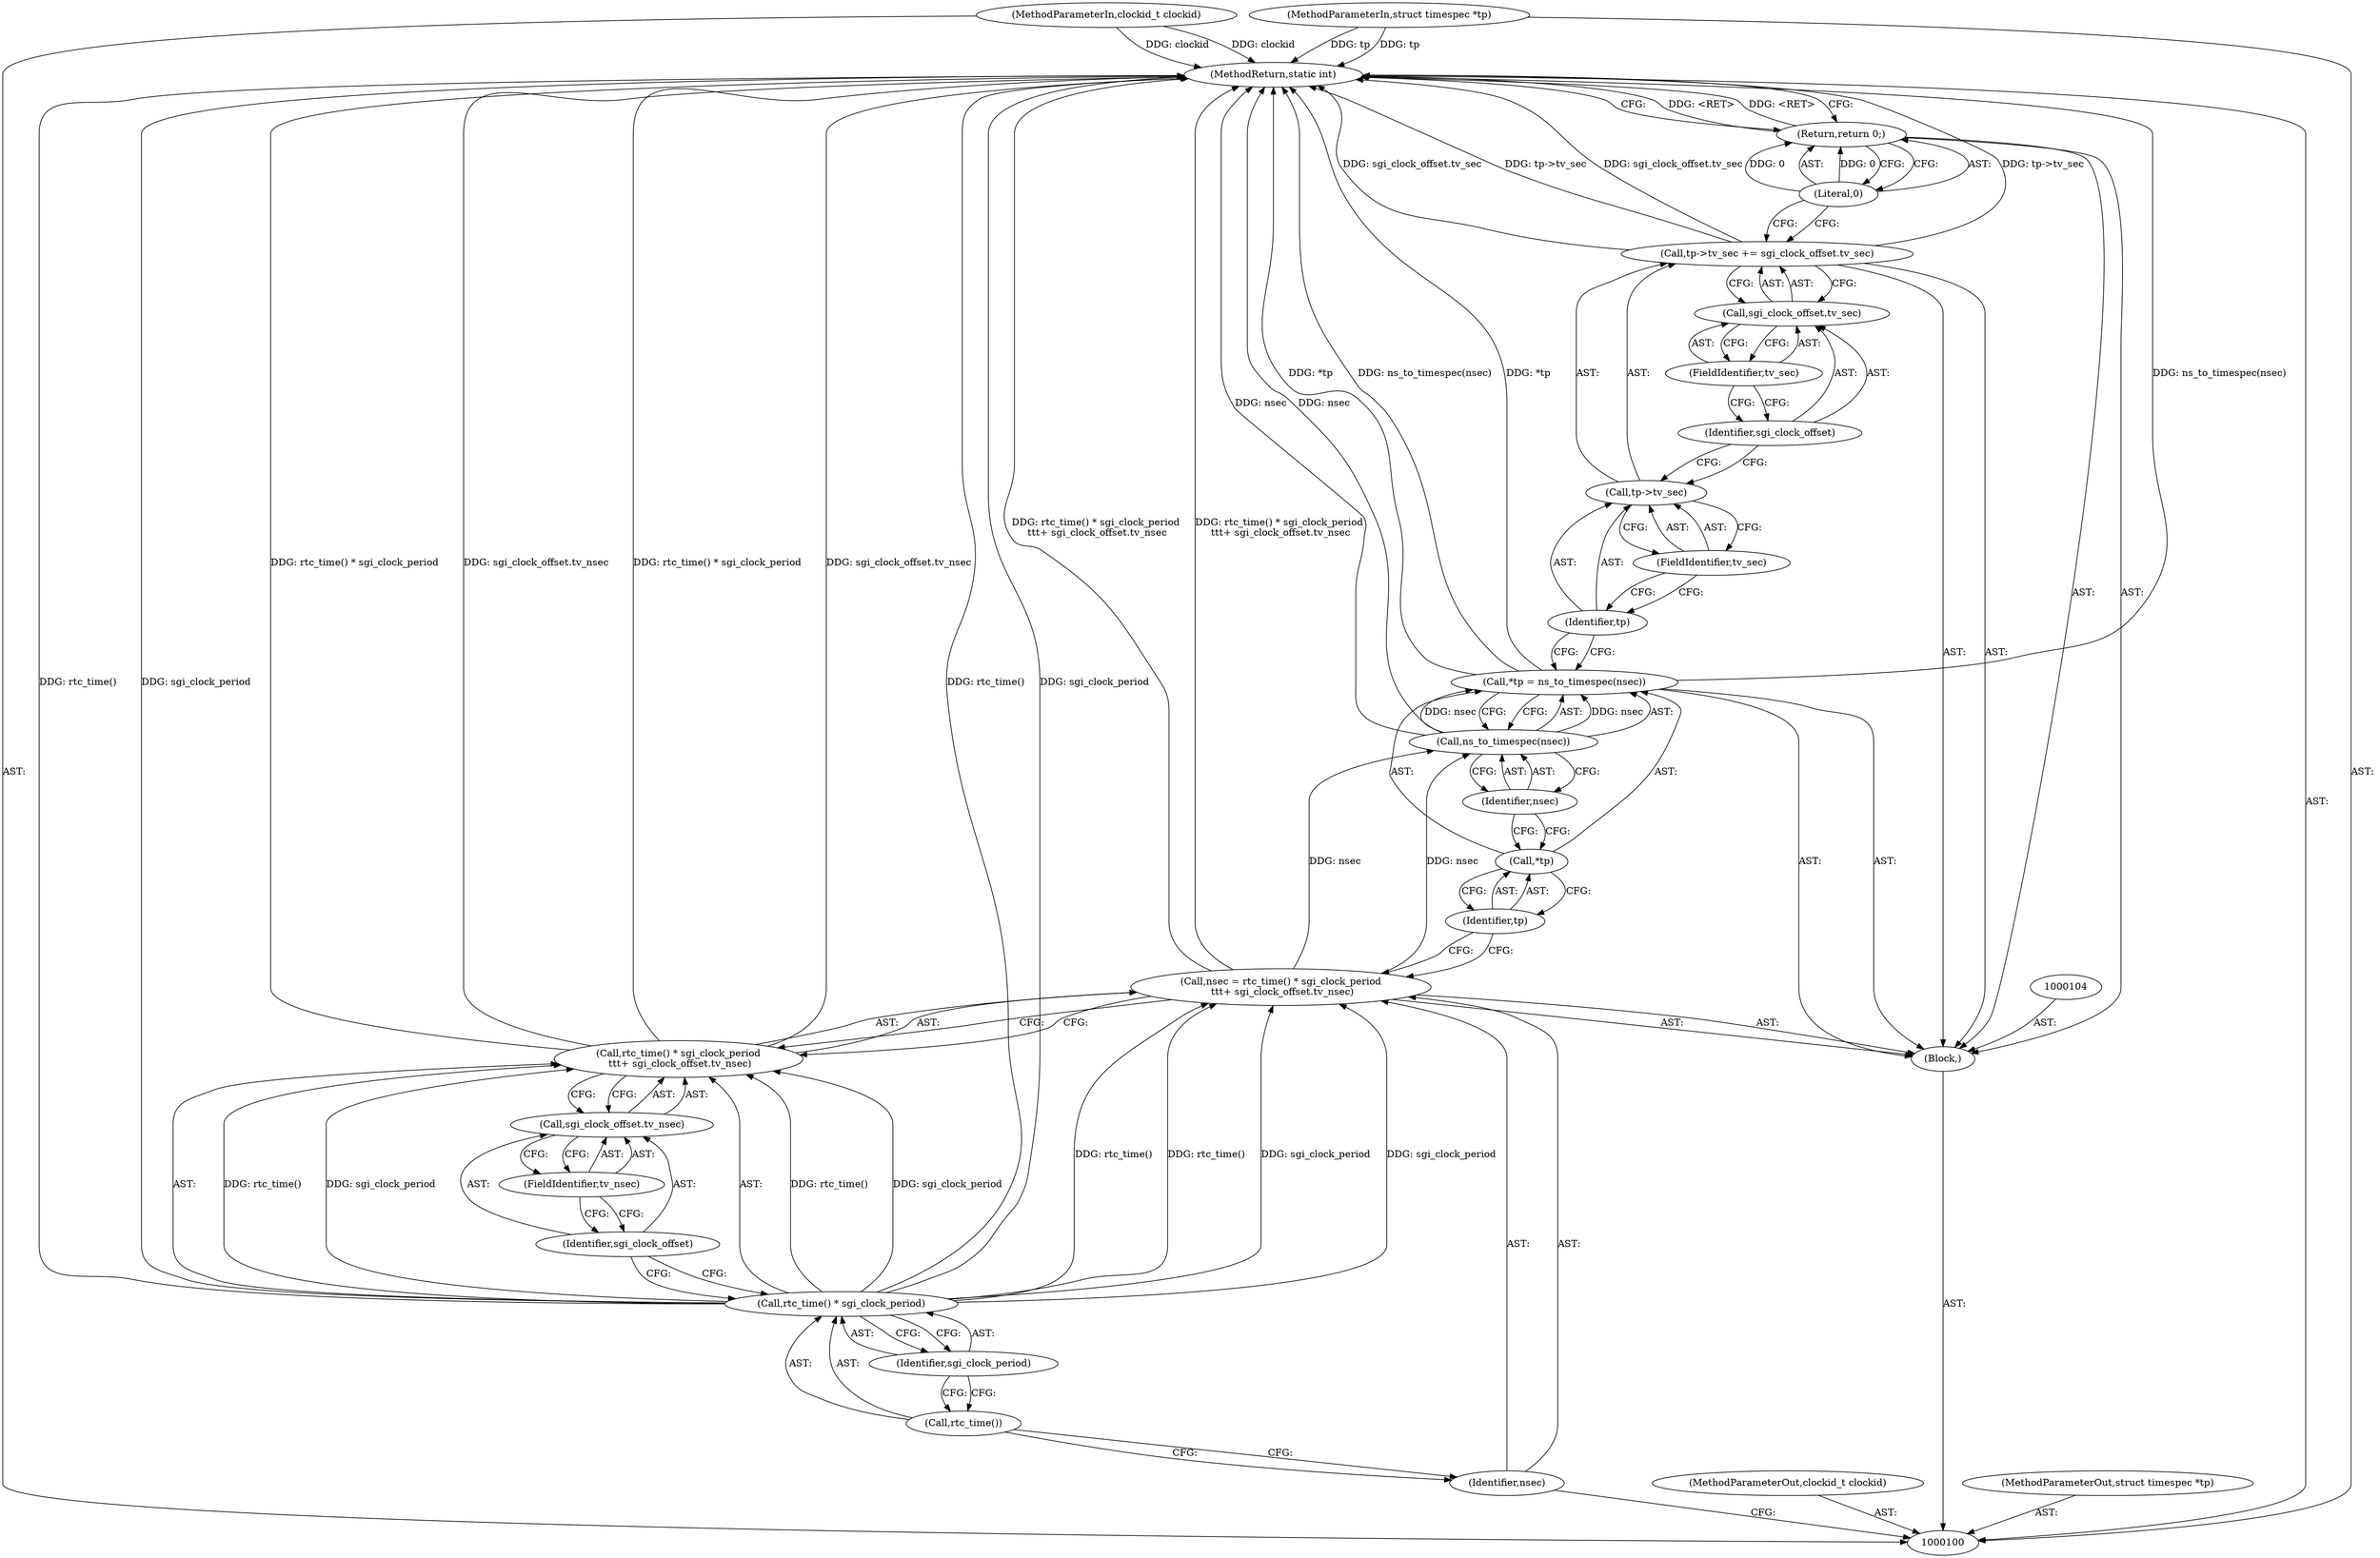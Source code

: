 digraph "0_linux_f8bd2258e2d520dff28c855658bd24bdafb5102d_0" {
"1000128" [label="(MethodReturn,static int)"];
"1000101" [label="(MethodParameterIn,clockid_t clockid)"];
"1000178" [label="(MethodParameterOut,clockid_t clockid)"];
"1000102" [label="(MethodParameterIn,struct timespec *tp)"];
"1000179" [label="(MethodParameterOut,struct timespec *tp)"];
"1000103" [label="(Block,)"];
"1000105" [label="(Call,nsec = rtc_time() * sgi_clock_period\n \t\t\t+ sgi_clock_offset.tv_nsec)"];
"1000106" [label="(Identifier,nsec)"];
"1000110" [label="(Identifier,sgi_clock_period)"];
"1000107" [label="(Call,rtc_time() * sgi_clock_period\n \t\t\t+ sgi_clock_offset.tv_nsec)"];
"1000108" [label="(Call,rtc_time() * sgi_clock_period)"];
"1000109" [label="(Call,rtc_time())"];
"1000113" [label="(FieldIdentifier,tv_nsec)"];
"1000111" [label="(Call,sgi_clock_offset.tv_nsec)"];
"1000112" [label="(Identifier,sgi_clock_offset)"];
"1000114" [label="(Call,*tp = ns_to_timespec(nsec))"];
"1000115" [label="(Call,*tp)"];
"1000116" [label="(Identifier,tp)"];
"1000118" [label="(Identifier,nsec)"];
"1000117" [label="(Call,ns_to_timespec(nsec))"];
"1000119" [label="(Call,tp->tv_sec += sgi_clock_offset.tv_sec)"];
"1000120" [label="(Call,tp->tv_sec)"];
"1000121" [label="(Identifier,tp)"];
"1000123" [label="(Call,sgi_clock_offset.tv_sec)"];
"1000124" [label="(Identifier,sgi_clock_offset)"];
"1000125" [label="(FieldIdentifier,tv_sec)"];
"1000122" [label="(FieldIdentifier,tv_sec)"];
"1000126" [label="(Return,return 0;)"];
"1000127" [label="(Literal,0)"];
"1000128" -> "1000100"  [label="AST: "];
"1000128" -> "1000126"  [label="CFG: "];
"1000114" -> "1000128"  [label="DDG: ns_to_timespec(nsec)"];
"1000114" -> "1000128"  [label="DDG: *tp"];
"1000107" -> "1000128"  [label="DDG: rtc_time() * sgi_clock_period"];
"1000107" -> "1000128"  [label="DDG: sgi_clock_offset.tv_nsec"];
"1000105" -> "1000128"  [label="DDG: rtc_time() * sgi_clock_period\n \t\t\t+ sgi_clock_offset.tv_nsec"];
"1000119" -> "1000128"  [label="DDG: sgi_clock_offset.tv_sec"];
"1000119" -> "1000128"  [label="DDG: tp->tv_sec"];
"1000117" -> "1000128"  [label="DDG: nsec"];
"1000102" -> "1000128"  [label="DDG: tp"];
"1000108" -> "1000128"  [label="DDG: rtc_time()"];
"1000108" -> "1000128"  [label="DDG: sgi_clock_period"];
"1000101" -> "1000128"  [label="DDG: clockid"];
"1000126" -> "1000128"  [label="DDG: <RET>"];
"1000101" -> "1000100"  [label="AST: "];
"1000101" -> "1000128"  [label="DDG: clockid"];
"1000178" -> "1000100"  [label="AST: "];
"1000102" -> "1000100"  [label="AST: "];
"1000102" -> "1000128"  [label="DDG: tp"];
"1000179" -> "1000100"  [label="AST: "];
"1000103" -> "1000100"  [label="AST: "];
"1000104" -> "1000103"  [label="AST: "];
"1000105" -> "1000103"  [label="AST: "];
"1000114" -> "1000103"  [label="AST: "];
"1000119" -> "1000103"  [label="AST: "];
"1000126" -> "1000103"  [label="AST: "];
"1000105" -> "1000103"  [label="AST: "];
"1000105" -> "1000107"  [label="CFG: "];
"1000106" -> "1000105"  [label="AST: "];
"1000107" -> "1000105"  [label="AST: "];
"1000116" -> "1000105"  [label="CFG: "];
"1000105" -> "1000128"  [label="DDG: rtc_time() * sgi_clock_period\n \t\t\t+ sgi_clock_offset.tv_nsec"];
"1000108" -> "1000105"  [label="DDG: rtc_time()"];
"1000108" -> "1000105"  [label="DDG: sgi_clock_period"];
"1000105" -> "1000117"  [label="DDG: nsec"];
"1000106" -> "1000105"  [label="AST: "];
"1000106" -> "1000100"  [label="CFG: "];
"1000109" -> "1000106"  [label="CFG: "];
"1000110" -> "1000108"  [label="AST: "];
"1000110" -> "1000109"  [label="CFG: "];
"1000108" -> "1000110"  [label="CFG: "];
"1000107" -> "1000105"  [label="AST: "];
"1000107" -> "1000111"  [label="CFG: "];
"1000108" -> "1000107"  [label="AST: "];
"1000111" -> "1000107"  [label="AST: "];
"1000105" -> "1000107"  [label="CFG: "];
"1000107" -> "1000128"  [label="DDG: rtc_time() * sgi_clock_period"];
"1000107" -> "1000128"  [label="DDG: sgi_clock_offset.tv_nsec"];
"1000108" -> "1000107"  [label="DDG: rtc_time()"];
"1000108" -> "1000107"  [label="DDG: sgi_clock_period"];
"1000108" -> "1000107"  [label="AST: "];
"1000108" -> "1000110"  [label="CFG: "];
"1000109" -> "1000108"  [label="AST: "];
"1000110" -> "1000108"  [label="AST: "];
"1000112" -> "1000108"  [label="CFG: "];
"1000108" -> "1000128"  [label="DDG: rtc_time()"];
"1000108" -> "1000128"  [label="DDG: sgi_clock_period"];
"1000108" -> "1000105"  [label="DDG: rtc_time()"];
"1000108" -> "1000105"  [label="DDG: sgi_clock_period"];
"1000108" -> "1000107"  [label="DDG: rtc_time()"];
"1000108" -> "1000107"  [label="DDG: sgi_clock_period"];
"1000109" -> "1000108"  [label="AST: "];
"1000109" -> "1000106"  [label="CFG: "];
"1000110" -> "1000109"  [label="CFG: "];
"1000113" -> "1000111"  [label="AST: "];
"1000113" -> "1000112"  [label="CFG: "];
"1000111" -> "1000113"  [label="CFG: "];
"1000111" -> "1000107"  [label="AST: "];
"1000111" -> "1000113"  [label="CFG: "];
"1000112" -> "1000111"  [label="AST: "];
"1000113" -> "1000111"  [label="AST: "];
"1000107" -> "1000111"  [label="CFG: "];
"1000112" -> "1000111"  [label="AST: "];
"1000112" -> "1000108"  [label="CFG: "];
"1000113" -> "1000112"  [label="CFG: "];
"1000114" -> "1000103"  [label="AST: "];
"1000114" -> "1000117"  [label="CFG: "];
"1000115" -> "1000114"  [label="AST: "];
"1000117" -> "1000114"  [label="AST: "];
"1000121" -> "1000114"  [label="CFG: "];
"1000114" -> "1000128"  [label="DDG: ns_to_timespec(nsec)"];
"1000114" -> "1000128"  [label="DDG: *tp"];
"1000117" -> "1000114"  [label="DDG: nsec"];
"1000115" -> "1000114"  [label="AST: "];
"1000115" -> "1000116"  [label="CFG: "];
"1000116" -> "1000115"  [label="AST: "];
"1000118" -> "1000115"  [label="CFG: "];
"1000116" -> "1000115"  [label="AST: "];
"1000116" -> "1000105"  [label="CFG: "];
"1000115" -> "1000116"  [label="CFG: "];
"1000118" -> "1000117"  [label="AST: "];
"1000118" -> "1000115"  [label="CFG: "];
"1000117" -> "1000118"  [label="CFG: "];
"1000117" -> "1000114"  [label="AST: "];
"1000117" -> "1000118"  [label="CFG: "];
"1000118" -> "1000117"  [label="AST: "];
"1000114" -> "1000117"  [label="CFG: "];
"1000117" -> "1000128"  [label="DDG: nsec"];
"1000117" -> "1000114"  [label="DDG: nsec"];
"1000105" -> "1000117"  [label="DDG: nsec"];
"1000119" -> "1000103"  [label="AST: "];
"1000119" -> "1000123"  [label="CFG: "];
"1000120" -> "1000119"  [label="AST: "];
"1000123" -> "1000119"  [label="AST: "];
"1000127" -> "1000119"  [label="CFG: "];
"1000119" -> "1000128"  [label="DDG: sgi_clock_offset.tv_sec"];
"1000119" -> "1000128"  [label="DDG: tp->tv_sec"];
"1000120" -> "1000119"  [label="AST: "];
"1000120" -> "1000122"  [label="CFG: "];
"1000121" -> "1000120"  [label="AST: "];
"1000122" -> "1000120"  [label="AST: "];
"1000124" -> "1000120"  [label="CFG: "];
"1000121" -> "1000120"  [label="AST: "];
"1000121" -> "1000114"  [label="CFG: "];
"1000122" -> "1000121"  [label="CFG: "];
"1000123" -> "1000119"  [label="AST: "];
"1000123" -> "1000125"  [label="CFG: "];
"1000124" -> "1000123"  [label="AST: "];
"1000125" -> "1000123"  [label="AST: "];
"1000119" -> "1000123"  [label="CFG: "];
"1000124" -> "1000123"  [label="AST: "];
"1000124" -> "1000120"  [label="CFG: "];
"1000125" -> "1000124"  [label="CFG: "];
"1000125" -> "1000123"  [label="AST: "];
"1000125" -> "1000124"  [label="CFG: "];
"1000123" -> "1000125"  [label="CFG: "];
"1000122" -> "1000120"  [label="AST: "];
"1000122" -> "1000121"  [label="CFG: "];
"1000120" -> "1000122"  [label="CFG: "];
"1000126" -> "1000103"  [label="AST: "];
"1000126" -> "1000127"  [label="CFG: "];
"1000127" -> "1000126"  [label="AST: "];
"1000128" -> "1000126"  [label="CFG: "];
"1000126" -> "1000128"  [label="DDG: <RET>"];
"1000127" -> "1000126"  [label="DDG: 0"];
"1000127" -> "1000126"  [label="AST: "];
"1000127" -> "1000119"  [label="CFG: "];
"1000126" -> "1000127"  [label="CFG: "];
"1000127" -> "1000126"  [label="DDG: 0"];
}
